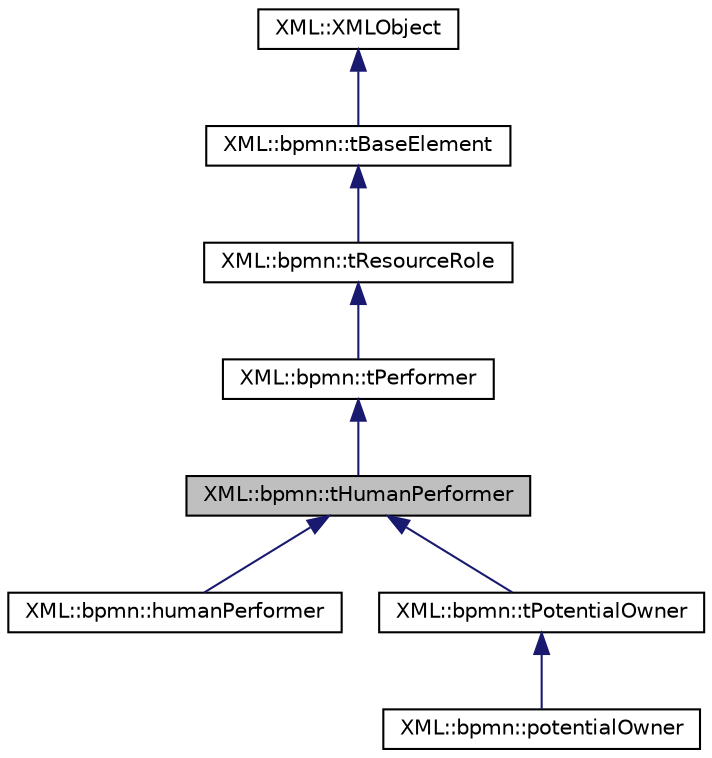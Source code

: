 digraph "XML::bpmn::tHumanPerformer"
{
 // LATEX_PDF_SIZE
  edge [fontname="Helvetica",fontsize="10",labelfontname="Helvetica",labelfontsize="10"];
  node [fontname="Helvetica",fontsize="10",shape=record];
  Node1 [label="XML::bpmn::tHumanPerformer",height=0.2,width=0.4,color="black", fillcolor="grey75", style="filled", fontcolor="black",tooltip=" "];
  Node2 -> Node1 [dir="back",color="midnightblue",fontsize="10",style="solid",fontname="Helvetica"];
  Node2 [label="XML::bpmn::tPerformer",height=0.2,width=0.4,color="black", fillcolor="white", style="filled",URL="$classXML_1_1bpmn_1_1tPerformer.html",tooltip=" "];
  Node3 -> Node2 [dir="back",color="midnightblue",fontsize="10",style="solid",fontname="Helvetica"];
  Node3 [label="XML::bpmn::tResourceRole",height=0.2,width=0.4,color="black", fillcolor="white", style="filled",URL="$classXML_1_1bpmn_1_1tResourceRole.html",tooltip=" "];
  Node4 -> Node3 [dir="back",color="midnightblue",fontsize="10",style="solid",fontname="Helvetica"];
  Node4 [label="XML::bpmn::tBaseElement",height=0.2,width=0.4,color="black", fillcolor="white", style="filled",URL="$classXML_1_1bpmn_1_1tBaseElement.html",tooltip=" "];
  Node5 -> Node4 [dir="back",color="midnightblue",fontsize="10",style="solid",fontname="Helvetica"];
  Node5 [label="XML::XMLObject",height=0.2,width=0.4,color="black", fillcolor="white", style="filled",URL="$classXML_1_1XMLObject.html",tooltip=" "];
  Node1 -> Node6 [dir="back",color="midnightblue",fontsize="10",style="solid",fontname="Helvetica"];
  Node6 [label="XML::bpmn::humanPerformer",height=0.2,width=0.4,color="black", fillcolor="white", style="filled",URL="$classXML_1_1bpmn_1_1humanPerformer.html",tooltip=" "];
  Node1 -> Node7 [dir="back",color="midnightblue",fontsize="10",style="solid",fontname="Helvetica"];
  Node7 [label="XML::bpmn::tPotentialOwner",height=0.2,width=0.4,color="black", fillcolor="white", style="filled",URL="$classXML_1_1bpmn_1_1tPotentialOwner.html",tooltip=" "];
  Node7 -> Node8 [dir="back",color="midnightblue",fontsize="10",style="solid",fontname="Helvetica"];
  Node8 [label="XML::bpmn::potentialOwner",height=0.2,width=0.4,color="black", fillcolor="white", style="filled",URL="$classXML_1_1bpmn_1_1potentialOwner.html",tooltip=" "];
}
